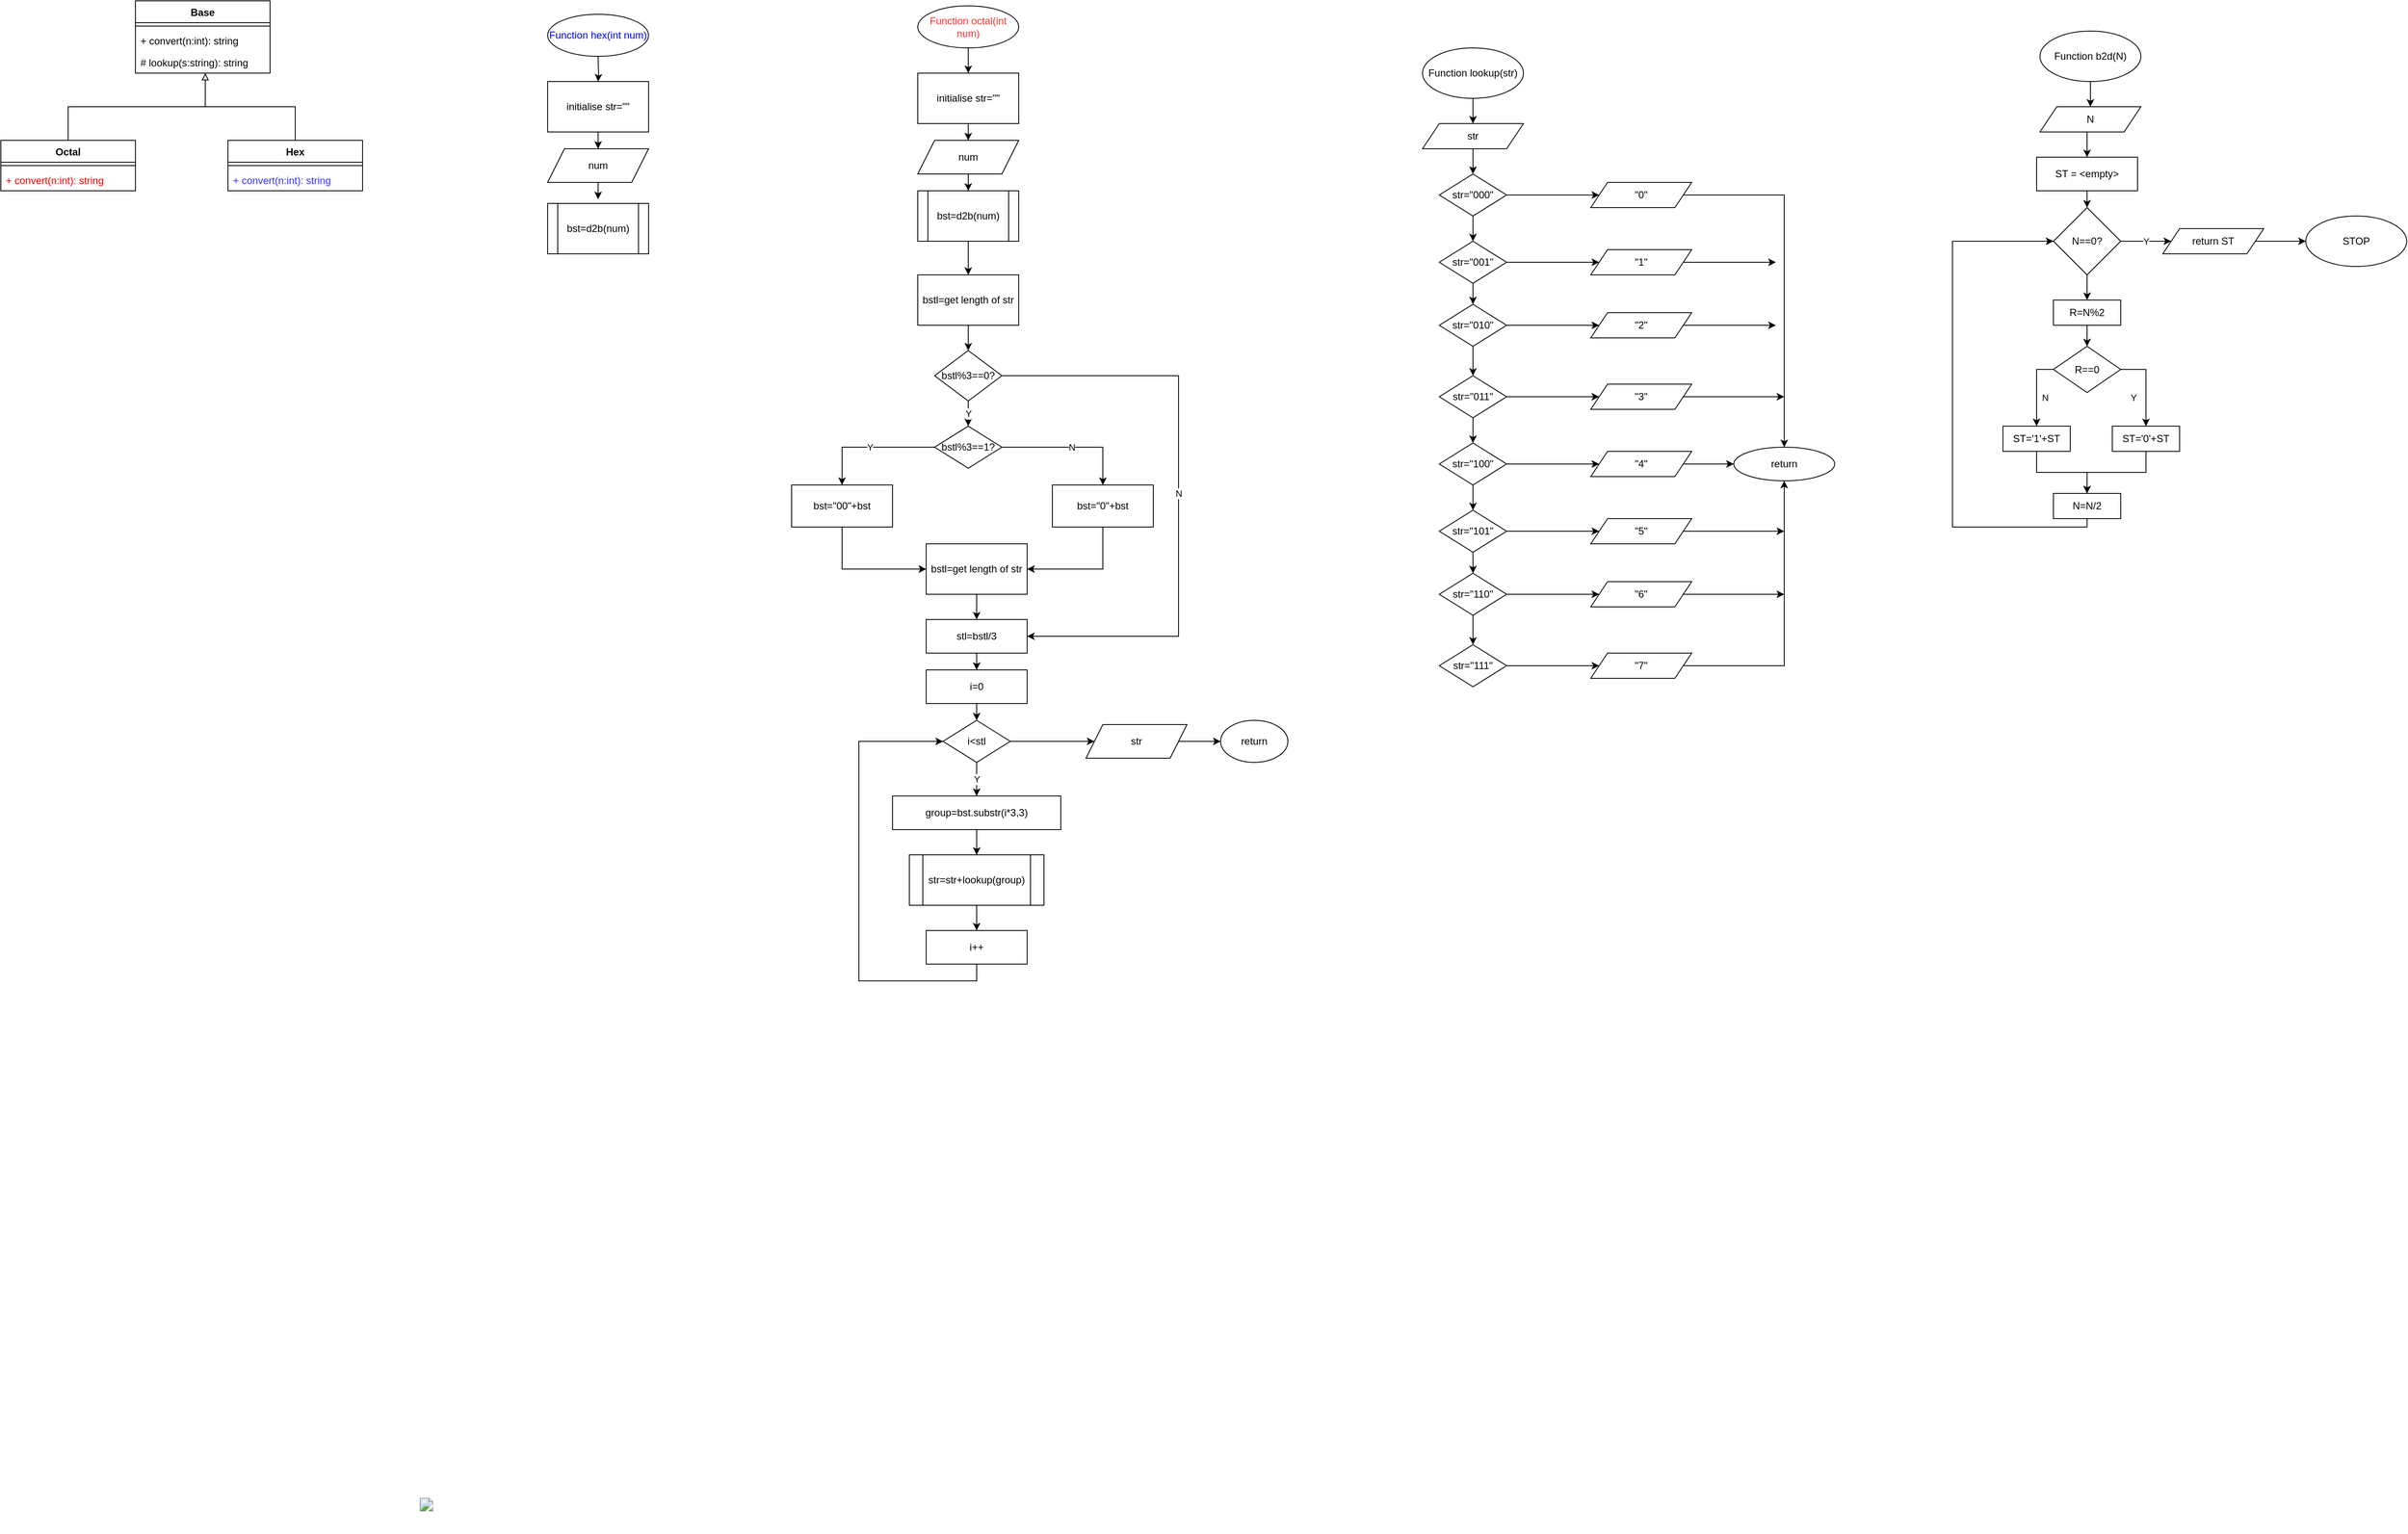 <mxfile version="14.7.3" type="device"><diagram id="WZ2y0kcFD7Qu1_ci7FVv" name="Page-1"><mxGraphModel dx="2012" dy="1757" grid="1" gridSize="10" guides="1" tooltips="1" connect="1" arrows="1" fold="1" page="1" pageScale="1" pageWidth="827" pageHeight="1169" math="0" shadow="0"><root><mxCell id="0"/><mxCell id="1" parent="0"/><mxCell id="95zQDgm52c0PfrYz4R6K-76" value="" style="edgeStyle=orthogonalEdgeStyle;rounded=0;orthogonalLoop=1;jettySize=auto;html=1;" parent="1" source="95zQDgm52c0PfrYz4R6K-40" target="95zQDgm52c0PfrYz4R6K-42" edge="1"><mxGeometry relative="1" as="geometry"/></mxCell><mxCell id="95zQDgm52c0PfrYz4R6K-40" value="Function octal(int num)" style="ellipse;whiteSpace=wrap;html=1;fontColor=#FF3333;" parent="1" vertex="1"><mxGeometry x="310" y="-20" width="120" height="50" as="geometry"/></mxCell><mxCell id="95zQDgm52c0PfrYz4R6K-52" value="" style="edgeStyle=orthogonalEdgeStyle;rounded=0;orthogonalLoop=1;jettySize=auto;html=1;" parent="1" source="95zQDgm52c0PfrYz4R6K-41" target="95zQDgm52c0PfrYz4R6K-43" edge="1"><mxGeometry relative="1" as="geometry"/></mxCell><mxCell id="95zQDgm52c0PfrYz4R6K-41" value="num" style="shape=parallelogram;perimeter=parallelogramPerimeter;whiteSpace=wrap;html=1;fixedSize=1;" parent="1" vertex="1"><mxGeometry x="310" y="140" width="120" height="40" as="geometry"/></mxCell><mxCell id="95zQDgm52c0PfrYz4R6K-51" style="edgeStyle=orthogonalEdgeStyle;rounded=0;orthogonalLoop=1;jettySize=auto;html=1;exitX=0.5;exitY=1;exitDx=0;exitDy=0;entryX=0.5;entryY=0;entryDx=0;entryDy=0;" parent="1" source="95zQDgm52c0PfrYz4R6K-42" target="95zQDgm52c0PfrYz4R6K-41" edge="1"><mxGeometry relative="1" as="geometry"/></mxCell><mxCell id="95zQDgm52c0PfrYz4R6K-42" value="initialise str=&quot;&quot;" style="rounded=0;whiteSpace=wrap;html=1;" parent="1" vertex="1"><mxGeometry x="310" y="60" width="120" height="60" as="geometry"/></mxCell><mxCell id="95zQDgm52c0PfrYz4R6K-53" value="" style="edgeStyle=orthogonalEdgeStyle;rounded=0;orthogonalLoop=1;jettySize=auto;html=1;" parent="1" source="95zQDgm52c0PfrYz4R6K-43" target="95zQDgm52c0PfrYz4R6K-44" edge="1"><mxGeometry relative="1" as="geometry"/></mxCell><mxCell id="95zQDgm52c0PfrYz4R6K-43" value="bst=d2b(num)" style="shape=process;whiteSpace=wrap;html=1;backgroundOutline=1;" parent="1" vertex="1"><mxGeometry x="310" y="200" width="120" height="60" as="geometry"/></mxCell><mxCell id="95zQDgm52c0PfrYz4R6K-54" value="" style="edgeStyle=orthogonalEdgeStyle;rounded=0;orthogonalLoop=1;jettySize=auto;html=1;" parent="1" source="95zQDgm52c0PfrYz4R6K-44" target="95zQDgm52c0PfrYz4R6K-45" edge="1"><mxGeometry relative="1" as="geometry"/></mxCell><mxCell id="95zQDgm52c0PfrYz4R6K-44" value="bstl=get length of str" style="rounded=0;whiteSpace=wrap;html=1;" parent="1" vertex="1"><mxGeometry x="310" y="300" width="120" height="60" as="geometry"/></mxCell><mxCell id="95zQDgm52c0PfrYz4R6K-55" value="Y" style="edgeStyle=orthogonalEdgeStyle;rounded=0;orthogonalLoop=1;jettySize=auto;html=1;exitX=0.5;exitY=1;exitDx=0;exitDy=0;entryX=0.5;entryY=0;entryDx=0;entryDy=0;" parent="1" source="95zQDgm52c0PfrYz4R6K-45" target="95zQDgm52c0PfrYz4R6K-46" edge="1"><mxGeometry relative="1" as="geometry"/></mxCell><mxCell id="95zQDgm52c0PfrYz4R6K-89" value="N" style="edgeStyle=orthogonalEdgeStyle;rounded=0;orthogonalLoop=1;jettySize=auto;html=1;exitX=1;exitY=0.5;exitDx=0;exitDy=0;entryX=1;entryY=0.5;entryDx=0;entryDy=0;" parent="1" source="95zQDgm52c0PfrYz4R6K-45" target="95zQDgm52c0PfrYz4R6K-56" edge="1"><mxGeometry relative="1" as="geometry"><Array as="points"><mxPoint x="620" y="420"/><mxPoint x="620" y="730"/></Array></mxGeometry></mxCell><mxCell id="95zQDgm52c0PfrYz4R6K-45" value="bstl%3==0?" style="rhombus;whiteSpace=wrap;html=1;" parent="1" vertex="1"><mxGeometry x="330" y="390" width="80" height="60" as="geometry"/></mxCell><mxCell id="95zQDgm52c0PfrYz4R6K-48" value="Y" style="edgeStyle=orthogonalEdgeStyle;rounded=0;orthogonalLoop=1;jettySize=auto;html=1;exitX=0;exitY=0.5;exitDx=0;exitDy=0;entryX=0.5;entryY=0;entryDx=0;entryDy=0;" parent="1" source="95zQDgm52c0PfrYz4R6K-46" target="95zQDgm52c0PfrYz4R6K-47" edge="1"><mxGeometry relative="1" as="geometry"/></mxCell><mxCell id="95zQDgm52c0PfrYz4R6K-50" value="N" style="edgeStyle=orthogonalEdgeStyle;rounded=0;orthogonalLoop=1;jettySize=auto;html=1;exitX=1;exitY=0.5;exitDx=0;exitDy=0;entryX=0.5;entryY=0;entryDx=0;entryDy=0;" parent="1" source="95zQDgm52c0PfrYz4R6K-46" target="95zQDgm52c0PfrYz4R6K-49" edge="1"><mxGeometry relative="1" as="geometry"/></mxCell><mxCell id="95zQDgm52c0PfrYz4R6K-46" value="bstl%3==1?" style="rhombus;whiteSpace=wrap;html=1;" parent="1" vertex="1"><mxGeometry x="330" y="480" width="80" height="50" as="geometry"/></mxCell><mxCell id="95zQDgm52c0PfrYz4R6K-58" style="edgeStyle=orthogonalEdgeStyle;rounded=0;orthogonalLoop=1;jettySize=auto;html=1;exitX=0.5;exitY=1;exitDx=0;exitDy=0;entryX=0;entryY=0.5;entryDx=0;entryDy=0;" parent="1" source="95zQDgm52c0PfrYz4R6K-47" target="95zQDgm52c0PfrYz4R6K-57" edge="1"><mxGeometry relative="1" as="geometry"/></mxCell><mxCell id="95zQDgm52c0PfrYz4R6K-47" value="bst=&quot;00&quot;+bst" style="rounded=0;whiteSpace=wrap;html=1;" parent="1" vertex="1"><mxGeometry x="160" y="550" width="120" height="50" as="geometry"/></mxCell><mxCell id="95zQDgm52c0PfrYz4R6K-59" style="edgeStyle=orthogonalEdgeStyle;rounded=0;orthogonalLoop=1;jettySize=auto;html=1;exitX=0.5;exitY=1;exitDx=0;exitDy=0;entryX=1;entryY=0.5;entryDx=0;entryDy=0;" parent="1" source="95zQDgm52c0PfrYz4R6K-49" target="95zQDgm52c0PfrYz4R6K-57" edge="1"><mxGeometry relative="1" as="geometry"/></mxCell><mxCell id="95zQDgm52c0PfrYz4R6K-49" value="bst=&quot;0&quot;+bst" style="rounded=0;whiteSpace=wrap;html=1;" parent="1" vertex="1"><mxGeometry x="470" y="550" width="120" height="50" as="geometry"/></mxCell><mxCell id="95zQDgm52c0PfrYz4R6K-72" style="edgeStyle=orthogonalEdgeStyle;rounded=0;orthogonalLoop=1;jettySize=auto;html=1;exitX=0.5;exitY=1;exitDx=0;exitDy=0;entryX=0.5;entryY=0;entryDx=0;entryDy=0;" parent="1" source="95zQDgm52c0PfrYz4R6K-56" target="95zQDgm52c0PfrYz4R6K-61" edge="1"><mxGeometry relative="1" as="geometry"/></mxCell><mxCell id="95zQDgm52c0PfrYz4R6K-56" value="stl=bstl/3" style="rounded=0;whiteSpace=wrap;html=1;" parent="1" vertex="1"><mxGeometry x="320" y="710" width="120" height="40" as="geometry"/></mxCell><mxCell id="95zQDgm52c0PfrYz4R6K-60" style="edgeStyle=orthogonalEdgeStyle;rounded=0;orthogonalLoop=1;jettySize=auto;html=1;exitX=0.5;exitY=1;exitDx=0;exitDy=0;entryX=0.5;entryY=0;entryDx=0;entryDy=0;" parent="1" source="95zQDgm52c0PfrYz4R6K-57" target="95zQDgm52c0PfrYz4R6K-56" edge="1"><mxGeometry relative="1" as="geometry"/></mxCell><mxCell id="95zQDgm52c0PfrYz4R6K-57" value="bstl=get length of str" style="rounded=0;whiteSpace=wrap;html=1;" parent="1" vertex="1"><mxGeometry x="320" y="620" width="120" height="60" as="geometry"/></mxCell><mxCell id="95zQDgm52c0PfrYz4R6K-73" style="edgeStyle=orthogonalEdgeStyle;rounded=0;orthogonalLoop=1;jettySize=auto;html=1;exitX=0.5;exitY=1;exitDx=0;exitDy=0;entryX=0.5;entryY=0;entryDx=0;entryDy=0;" parent="1" source="95zQDgm52c0PfrYz4R6K-61" target="95zQDgm52c0PfrYz4R6K-62" edge="1"><mxGeometry relative="1" as="geometry"/></mxCell><mxCell id="95zQDgm52c0PfrYz4R6K-61" value="i=0" style="rounded=0;whiteSpace=wrap;html=1;" parent="1" vertex="1"><mxGeometry x="320" y="770" width="120" height="40" as="geometry"/></mxCell><mxCell id="95zQDgm52c0PfrYz4R6K-68" value="Y" style="edgeStyle=orthogonalEdgeStyle;rounded=0;orthogonalLoop=1;jettySize=auto;html=1;exitX=0.5;exitY=1;exitDx=0;exitDy=0;" parent="1" source="95zQDgm52c0PfrYz4R6K-62" target="95zQDgm52c0PfrYz4R6K-65" edge="1"><mxGeometry relative="1" as="geometry"/></mxCell><mxCell id="95zQDgm52c0PfrYz4R6K-69" style="edgeStyle=orthogonalEdgeStyle;rounded=0;orthogonalLoop=1;jettySize=auto;html=1;exitX=1;exitY=0.5;exitDx=0;exitDy=0;" parent="1" source="95zQDgm52c0PfrYz4R6K-62" edge="1"><mxGeometry relative="1" as="geometry"><mxPoint x="520" y="855" as="targetPoint"/></mxGeometry></mxCell><mxCell id="95zQDgm52c0PfrYz4R6K-62" value="i&amp;lt;stl" style="rhombus;whiteSpace=wrap;html=1;" parent="1" vertex="1"><mxGeometry x="340" y="830" width="80" height="50" as="geometry"/></mxCell><mxCell id="95zQDgm52c0PfrYz4R6K-75" value="" style="edgeStyle=orthogonalEdgeStyle;rounded=0;orthogonalLoop=1;jettySize=auto;html=1;" parent="1" source="95zQDgm52c0PfrYz4R6K-64" target="95zQDgm52c0PfrYz4R6K-66" edge="1"><mxGeometry relative="1" as="geometry"/></mxCell><mxCell id="95zQDgm52c0PfrYz4R6K-64" value="str=str+lookup(group)" style="shape=process;whiteSpace=wrap;html=1;backgroundOutline=1;" parent="1" vertex="1"><mxGeometry x="300" y="990" width="160" height="60" as="geometry"/></mxCell><mxCell id="95zQDgm52c0PfrYz4R6K-74" style="edgeStyle=orthogonalEdgeStyle;rounded=0;orthogonalLoop=1;jettySize=auto;html=1;exitX=0.5;exitY=1;exitDx=0;exitDy=0;entryX=0.5;entryY=0;entryDx=0;entryDy=0;" parent="1" source="95zQDgm52c0PfrYz4R6K-65" target="95zQDgm52c0PfrYz4R6K-64" edge="1"><mxGeometry relative="1" as="geometry"/></mxCell><mxCell id="95zQDgm52c0PfrYz4R6K-65" value="group=bst.substr(i*3,3)" style="rounded=0;whiteSpace=wrap;html=1;" parent="1" vertex="1"><mxGeometry x="280" y="920" width="200" height="40" as="geometry"/></mxCell><mxCell id="95zQDgm52c0PfrYz4R6K-67" style="edgeStyle=orthogonalEdgeStyle;rounded=0;orthogonalLoop=1;jettySize=auto;html=1;exitX=0.5;exitY=1;exitDx=0;exitDy=0;entryX=0;entryY=0.5;entryDx=0;entryDy=0;" parent="1" source="95zQDgm52c0PfrYz4R6K-66" target="95zQDgm52c0PfrYz4R6K-62" edge="1"><mxGeometry relative="1" as="geometry"><Array as="points"><mxPoint x="380" y="1140"/><mxPoint x="240" y="1140"/><mxPoint x="240" y="855"/></Array></mxGeometry></mxCell><mxCell id="95zQDgm52c0PfrYz4R6K-66" value="i++" style="rounded=0;whiteSpace=wrap;html=1;" parent="1" vertex="1"><mxGeometry x="320" y="1080" width="120" height="40" as="geometry"/></mxCell><mxCell id="95zQDgm52c0PfrYz4R6K-91" value="" style="edgeStyle=orthogonalEdgeStyle;rounded=0;orthogonalLoop=1;jettySize=auto;html=1;" parent="1" source="95zQDgm52c0PfrYz4R6K-71" target="95zQDgm52c0PfrYz4R6K-90" edge="1"><mxGeometry relative="1" as="geometry"/></mxCell><mxCell id="95zQDgm52c0PfrYz4R6K-71" value="str" style="shape=parallelogram;perimeter=parallelogramPerimeter;whiteSpace=wrap;html=1;fixedSize=1;" parent="1" vertex="1"><mxGeometry x="510" y="835" width="120" height="40" as="geometry"/></mxCell><mxCell id="95zQDgm52c0PfrYz4R6K-77" style="edgeStyle=orthogonalEdgeStyle;rounded=0;orthogonalLoop=1;jettySize=auto;html=1;exitX=1;exitY=0.5;exitDx=0;exitDy=0;entryX=0.5;entryY=0;entryDx=0;entryDy=0;" parent="1" source="95zQDgm52c0PfrYz4R6K-4" target="95zQDgm52c0PfrYz4R6K-81" edge="1"><mxGeometry relative="1" as="geometry"><mxPoint x="1320" y="340" as="targetPoint"/></mxGeometry></mxCell><mxCell id="YGSqyDXbmqPJNCdZ4Rmx-1" value="Function b2d(N)" style="ellipse;whiteSpace=wrap;html=1;" parent="1" vertex="1"><mxGeometry x="1644" y="10" width="120" height="60" as="geometry"/></mxCell><mxCell id="YGSqyDXbmqPJNCdZ4Rmx-2" value="STOP" style="ellipse;whiteSpace=wrap;html=1;" parent="1" vertex="1"><mxGeometry x="1960" y="230" width="120" height="60" as="geometry"/></mxCell><mxCell id="YGSqyDXbmqPJNCdZ4Rmx-3" value="N" style="shape=parallelogram;perimeter=parallelogramPerimeter;whiteSpace=wrap;html=1;fixedSize=1;" parent="1" vertex="1"><mxGeometry x="1644" y="100" width="120" height="30" as="geometry"/></mxCell><mxCell id="YGSqyDXbmqPJNCdZ4Rmx-9" style="edgeStyle=orthogonalEdgeStyle;rounded=0;orthogonalLoop=1;jettySize=auto;html=1;exitX=0.5;exitY=1;exitDx=0;exitDy=0;entryX=0.5;entryY=0;entryDx=0;entryDy=0;" parent="1" source="YGSqyDXbmqPJNCdZ4Rmx-1" target="YGSqyDXbmqPJNCdZ4Rmx-3" edge="1"><mxGeometry x="910" y="10" as="geometry"><mxPoint x="1704" y="80" as="sourcePoint"/></mxGeometry></mxCell><mxCell id="YGSqyDXbmqPJNCdZ4Rmx-4" value="ST = &amp;lt;empty&amp;gt;" style="rounded=0;whiteSpace=wrap;html=1;" parent="1" vertex="1"><mxGeometry x="1640" y="160" width="120" height="40" as="geometry"/></mxCell><mxCell id="YGSqyDXbmqPJNCdZ4Rmx-10" style="edgeStyle=orthogonalEdgeStyle;rounded=0;orthogonalLoop=1;jettySize=auto;html=1;exitX=0.5;exitY=1;exitDx=0;exitDy=0;entryX=0.5;entryY=0;entryDx=0;entryDy=0;" parent="1" source="YGSqyDXbmqPJNCdZ4Rmx-3" target="YGSqyDXbmqPJNCdZ4Rmx-4" edge="1"><mxGeometry x="910" y="10" as="geometry"/></mxCell><mxCell id="YGSqyDXbmqPJNCdZ4Rmx-6" value="Y" style="edgeStyle=orthogonalEdgeStyle;rounded=0;orthogonalLoop=1;jettySize=auto;html=1;exitX=1;exitY=0.5;exitDx=0;exitDy=0;" parent="1" source="YGSqyDXbmqPJNCdZ4Rmx-5" edge="1"><mxGeometry x="910" y="10" as="geometry"><mxPoint x="1800" y="260" as="targetPoint"/></mxGeometry></mxCell><mxCell id="YGSqyDXbmqPJNCdZ4Rmx-5" value="N==0?" style="rhombus;whiteSpace=wrap;html=1;" parent="1" vertex="1"><mxGeometry x="1660" y="220" width="80" height="80" as="geometry"/></mxCell><mxCell id="YGSqyDXbmqPJNCdZ4Rmx-11" style="edgeStyle=orthogonalEdgeStyle;rounded=0;orthogonalLoop=1;jettySize=auto;html=1;exitX=0.5;exitY=1;exitDx=0;exitDy=0;entryX=0.5;entryY=0;entryDx=0;entryDy=0;" parent="1" source="YGSqyDXbmqPJNCdZ4Rmx-4" target="YGSqyDXbmqPJNCdZ4Rmx-5" edge="1"><mxGeometry x="910" y="10" as="geometry"/></mxCell><mxCell id="YGSqyDXbmqPJNCdZ4Rmx-8" style="edgeStyle=orthogonalEdgeStyle;rounded=0;orthogonalLoop=1;jettySize=auto;html=1;exitX=1;exitY=0.5;exitDx=0;exitDy=0;entryX=0;entryY=0.5;entryDx=0;entryDy=0;" parent="1" source="YGSqyDXbmqPJNCdZ4Rmx-7" target="YGSqyDXbmqPJNCdZ4Rmx-2" edge="1"><mxGeometry x="910" y="10" as="geometry"/></mxCell><mxCell id="YGSqyDXbmqPJNCdZ4Rmx-7" value="return ST" style="shape=parallelogram;perimeter=parallelogramPerimeter;whiteSpace=wrap;html=1;fixedSize=1;" parent="1" vertex="1"><mxGeometry x="1790" y="245" width="120" height="30" as="geometry"/></mxCell><mxCell id="YGSqyDXbmqPJNCdZ4Rmx-12" value="R=N%2" style="rounded=0;whiteSpace=wrap;html=1;" parent="1" vertex="1"><mxGeometry x="1660" y="330" width="80" height="30" as="geometry"/></mxCell><mxCell id="YGSqyDXbmqPJNCdZ4Rmx-15" style="edgeStyle=orthogonalEdgeStyle;rounded=0;orthogonalLoop=1;jettySize=auto;html=1;exitX=0.5;exitY=1;exitDx=0;exitDy=0;entryX=0.5;entryY=0;entryDx=0;entryDy=0;" parent="1" source="YGSqyDXbmqPJNCdZ4Rmx-5" target="YGSqyDXbmqPJNCdZ4Rmx-12" edge="1"><mxGeometry x="910" y="10" as="geometry"/></mxCell><mxCell id="YGSqyDXbmqPJNCdZ4Rmx-14" style="edgeStyle=orthogonalEdgeStyle;rounded=0;orthogonalLoop=1;jettySize=auto;html=1;exitX=0.5;exitY=1;exitDx=0;exitDy=0;entryX=0;entryY=0.5;entryDx=0;entryDy=0;" parent="1" source="YGSqyDXbmqPJNCdZ4Rmx-13" target="YGSqyDXbmqPJNCdZ4Rmx-5" edge="1"><mxGeometry x="910" y="10" as="geometry"><Array as="points"><mxPoint x="1700" y="600"/><mxPoint x="1540" y="600"/><mxPoint x="1540" y="260"/></Array></mxGeometry></mxCell><mxCell id="YGSqyDXbmqPJNCdZ4Rmx-13" value="N=N/2" style="rounded=0;whiteSpace=wrap;html=1;" parent="1" vertex="1"><mxGeometry x="1660" y="560" width="80" height="30" as="geometry"/></mxCell><mxCell id="YGSqyDXbmqPJNCdZ4Rmx-18" style="edgeStyle=orthogonalEdgeStyle;rounded=0;orthogonalLoop=1;jettySize=auto;html=1;exitX=0.5;exitY=1;exitDx=0;exitDy=0;entryX=0.5;entryY=0;entryDx=0;entryDy=0;" parent="1" source="YGSqyDXbmqPJNCdZ4Rmx-16" target="YGSqyDXbmqPJNCdZ4Rmx-13" edge="1"><mxGeometry x="910" y="10" as="geometry"/></mxCell><mxCell id="YGSqyDXbmqPJNCdZ4Rmx-16" value="ST='0'+ST" style="rounded=0;whiteSpace=wrap;html=1;" parent="1" vertex="1"><mxGeometry x="1730" y="480" width="80" height="30" as="geometry"/></mxCell><mxCell id="kMnoJ-CRtBNepkBnAxMt-1" value="R==0" style="rhombus;whiteSpace=wrap;html=1;" parent="1" vertex="1"><mxGeometry x="1660" y="385" width="80" height="55" as="geometry"/></mxCell><mxCell id="YGSqyDXbmqPJNCdZ4Rmx-17" value="Y" style="edgeStyle=orthogonalEdgeStyle;rounded=0;orthogonalLoop=1;jettySize=auto;html=1;exitX=1;exitY=0.5;exitDx=0;exitDy=0;entryX=0.5;entryY=0;entryDx=0;entryDy=0;" parent="1" source="kMnoJ-CRtBNepkBnAxMt-1" target="YGSqyDXbmqPJNCdZ4Rmx-16" edge="1"><mxGeometry x="910" y="10" as="geometry"><Array as="points"><mxPoint x="1770" y="413"/></Array></mxGeometry></mxCell><mxCell id="kMnoJ-CRtBNepkBnAxMt-2" style="edgeStyle=orthogonalEdgeStyle;rounded=0;orthogonalLoop=1;jettySize=auto;html=1;exitX=0.5;exitY=1;exitDx=0;exitDy=0;entryX=0.5;entryY=0;entryDx=0;entryDy=0;" parent="1" source="YGSqyDXbmqPJNCdZ4Rmx-12" target="kMnoJ-CRtBNepkBnAxMt-1" edge="1"><mxGeometry x="910" y="10" as="geometry"><mxPoint x="1700" y="360" as="sourcePoint"/><mxPoint x="1700" y="450" as="targetPoint"/></mxGeometry></mxCell><mxCell id="kMnoJ-CRtBNepkBnAxMt-5" style="edgeStyle=orthogonalEdgeStyle;rounded=0;orthogonalLoop=1;jettySize=auto;html=1;exitX=0.5;exitY=1;exitDx=0;exitDy=0;entryX=0.5;entryY=0;entryDx=0;entryDy=0;" parent="1" source="kMnoJ-CRtBNepkBnAxMt-3" target="YGSqyDXbmqPJNCdZ4Rmx-13" edge="1"><mxGeometry x="910" y="10" as="geometry"/></mxCell><mxCell id="kMnoJ-CRtBNepkBnAxMt-3" value="ST='1'+ST" style="rounded=0;whiteSpace=wrap;html=1;" parent="1" vertex="1"><mxGeometry x="1600" y="480" width="80" height="30" as="geometry"/></mxCell><mxCell id="kMnoJ-CRtBNepkBnAxMt-4" value="N" style="edgeStyle=orthogonalEdgeStyle;rounded=0;orthogonalLoop=1;jettySize=auto;html=1;exitX=0;exitY=0.5;exitDx=0;exitDy=0;entryX=0.5;entryY=0;entryDx=0;entryDy=0;" parent="1" source="kMnoJ-CRtBNepkBnAxMt-1" target="kMnoJ-CRtBNepkBnAxMt-3" edge="1"><mxGeometry x="910" y="10" as="geometry"/></mxCell><mxCell id="95zQDgm52c0PfrYz4R6K-1" value="Function lookup(str)" style="ellipse;whiteSpace=wrap;html=1;" parent="1" vertex="1"><mxGeometry x="910" y="30" width="120" height="60" as="geometry"/></mxCell><mxCell id="95zQDgm52c0PfrYz4R6K-2" value="str=&quot;000&quot;" style="rhombus;whiteSpace=wrap;html=1;" parent="1" vertex="1"><mxGeometry x="930" y="180" width="80" height="50" as="geometry"/></mxCell><mxCell id="95zQDgm52c0PfrYz4R6K-22" style="edgeStyle=orthogonalEdgeStyle;rounded=0;orthogonalLoop=1;jettySize=auto;html=1;exitX=0.5;exitY=1;exitDx=0;exitDy=0;entryX=0.5;entryY=0;entryDx=0;entryDy=0;" parent="1" source="95zQDgm52c0PfrYz4R6K-3" target="95zQDgm52c0PfrYz4R6K-2" edge="1"><mxGeometry x="910" y="10" as="geometry"/></mxCell><mxCell id="95zQDgm52c0PfrYz4R6K-3" value="str" style="shape=parallelogram;perimeter=parallelogramPerimeter;whiteSpace=wrap;html=1;fixedSize=1;" parent="1" vertex="1"><mxGeometry x="910" y="120" width="120" height="30" as="geometry"/></mxCell><mxCell id="95zQDgm52c0PfrYz4R6K-21" style="edgeStyle=orthogonalEdgeStyle;rounded=0;orthogonalLoop=1;jettySize=auto;html=1;exitX=0.5;exitY=1;exitDx=0;exitDy=0;entryX=0.5;entryY=0;entryDx=0;entryDy=0;" parent="1" source="95zQDgm52c0PfrYz4R6K-1" target="95zQDgm52c0PfrYz4R6K-3" edge="1"><mxGeometry x="910" y="10" as="geometry"/></mxCell><mxCell id="95zQDgm52c0PfrYz4R6K-4" value="&quot;0&quot;" style="shape=parallelogram;perimeter=parallelogramPerimeter;whiteSpace=wrap;html=1;fixedSize=1;" parent="1" vertex="1"><mxGeometry x="1110" y="190" width="120" height="30" as="geometry"/></mxCell><mxCell id="95zQDgm52c0PfrYz4R6K-26" style="edgeStyle=orthogonalEdgeStyle;rounded=0;orthogonalLoop=1;jettySize=auto;html=1;exitX=1;exitY=0.5;exitDx=0;exitDy=0;entryX=0;entryY=0.5;entryDx=0;entryDy=0;" parent="1" source="95zQDgm52c0PfrYz4R6K-2" target="95zQDgm52c0PfrYz4R6K-4" edge="1"><mxGeometry x="910" y="10" as="geometry"/></mxCell><mxCell id="95zQDgm52c0PfrYz4R6K-7" value="str=&quot;001&quot;" style="rhombus;whiteSpace=wrap;html=1;" parent="1" vertex="1"><mxGeometry x="930" y="260" width="80" height="50" as="geometry"/></mxCell><mxCell id="95zQDgm52c0PfrYz4R6K-23" style="edgeStyle=orthogonalEdgeStyle;rounded=0;orthogonalLoop=1;jettySize=auto;html=1;exitX=0.5;exitY=1;exitDx=0;exitDy=0;" parent="1" source="95zQDgm52c0PfrYz4R6K-2" target="95zQDgm52c0PfrYz4R6K-7" edge="1"><mxGeometry x="910" y="10" as="geometry"/></mxCell><mxCell id="95zQDgm52c0PfrYz4R6K-82" style="edgeStyle=orthogonalEdgeStyle;rounded=0;orthogonalLoop=1;jettySize=auto;html=1;exitX=1;exitY=0.5;exitDx=0;exitDy=0;" parent="1" source="95zQDgm52c0PfrYz4R6K-8" edge="1"><mxGeometry relative="1" as="geometry"><mxPoint x="1330" y="285" as="targetPoint"/></mxGeometry></mxCell><mxCell id="95zQDgm52c0PfrYz4R6K-8" value="&quot;1&quot;" style="shape=parallelogram;perimeter=parallelogramPerimeter;whiteSpace=wrap;html=1;fixedSize=1;" parent="1" vertex="1"><mxGeometry x="1110" y="270" width="120" height="30" as="geometry"/></mxCell><mxCell id="95zQDgm52c0PfrYz4R6K-27" style="edgeStyle=orthogonalEdgeStyle;rounded=0;orthogonalLoop=1;jettySize=auto;html=1;exitX=1;exitY=0.5;exitDx=0;exitDy=0;entryX=0;entryY=0.5;entryDx=0;entryDy=0;" parent="1" source="95zQDgm52c0PfrYz4R6K-7" target="95zQDgm52c0PfrYz4R6K-8" edge="1"><mxGeometry x="910" y="10" as="geometry"/></mxCell><mxCell id="95zQDgm52c0PfrYz4R6K-9" value="str=&quot;010&quot;" style="rhombus;whiteSpace=wrap;html=1;" parent="1" vertex="1"><mxGeometry x="930" y="335" width="80" height="50" as="geometry"/></mxCell><mxCell id="95zQDgm52c0PfrYz4R6K-24" style="edgeStyle=orthogonalEdgeStyle;rounded=0;orthogonalLoop=1;jettySize=auto;html=1;exitX=0.5;exitY=1;exitDx=0;exitDy=0;entryX=0.5;entryY=0;entryDx=0;entryDy=0;" parent="1" source="95zQDgm52c0PfrYz4R6K-7" target="95zQDgm52c0PfrYz4R6K-9" edge="1"><mxGeometry x="910" y="10" as="geometry"/></mxCell><mxCell id="95zQDgm52c0PfrYz4R6K-83" style="edgeStyle=orthogonalEdgeStyle;rounded=0;orthogonalLoop=1;jettySize=auto;html=1;exitX=1;exitY=0.5;exitDx=0;exitDy=0;" parent="1" source="95zQDgm52c0PfrYz4R6K-10" edge="1"><mxGeometry relative="1" as="geometry"><mxPoint x="1330" y="360" as="targetPoint"/></mxGeometry></mxCell><mxCell id="95zQDgm52c0PfrYz4R6K-10" value="&quot;2&quot;" style="shape=parallelogram;perimeter=parallelogramPerimeter;whiteSpace=wrap;html=1;fixedSize=1;" parent="1" vertex="1"><mxGeometry x="1110" y="345" width="120" height="30" as="geometry"/></mxCell><mxCell id="95zQDgm52c0PfrYz4R6K-28" style="edgeStyle=orthogonalEdgeStyle;rounded=0;orthogonalLoop=1;jettySize=auto;html=1;exitX=1;exitY=0.5;exitDx=0;exitDy=0;" parent="1" source="95zQDgm52c0PfrYz4R6K-9" target="95zQDgm52c0PfrYz4R6K-10" edge="1"><mxGeometry x="910" y="10" as="geometry"/></mxCell><mxCell id="95zQDgm52c0PfrYz4R6K-11" value="str=&quot;011&quot;" style="rhombus;whiteSpace=wrap;html=1;" parent="1" vertex="1"><mxGeometry x="930" y="420" width="80" height="50" as="geometry"/></mxCell><mxCell id="95zQDgm52c0PfrYz4R6K-25" style="edgeStyle=orthogonalEdgeStyle;rounded=0;orthogonalLoop=1;jettySize=auto;html=1;exitX=0.5;exitY=1;exitDx=0;exitDy=0;entryX=0.5;entryY=0;entryDx=0;entryDy=0;" parent="1" source="95zQDgm52c0PfrYz4R6K-9" target="95zQDgm52c0PfrYz4R6K-11" edge="1"><mxGeometry x="910" y="10" as="geometry"/></mxCell><mxCell id="95zQDgm52c0PfrYz4R6K-85" style="edgeStyle=orthogonalEdgeStyle;rounded=0;orthogonalLoop=1;jettySize=auto;html=1;exitX=1;exitY=0.5;exitDx=0;exitDy=0;" parent="1" source="95zQDgm52c0PfrYz4R6K-12" edge="1"><mxGeometry relative="1" as="geometry"><mxPoint x="1340" y="445" as="targetPoint"/></mxGeometry></mxCell><mxCell id="95zQDgm52c0PfrYz4R6K-12" value="&quot;3&quot;" style="shape=parallelogram;perimeter=parallelogramPerimeter;whiteSpace=wrap;html=1;fixedSize=1;" parent="1" vertex="1"><mxGeometry x="1110" y="430" width="120" height="30" as="geometry"/></mxCell><mxCell id="95zQDgm52c0PfrYz4R6K-29" style="edgeStyle=orthogonalEdgeStyle;rounded=0;orthogonalLoop=1;jettySize=auto;html=1;exitX=1;exitY=0.5;exitDx=0;exitDy=0;entryX=0;entryY=0.5;entryDx=0;entryDy=0;" parent="1" source="95zQDgm52c0PfrYz4R6K-11" target="95zQDgm52c0PfrYz4R6K-12" edge="1"><mxGeometry x="910" y="10" as="geometry"/></mxCell><mxCell id="95zQDgm52c0PfrYz4R6K-13" value="str=&quot;100&quot;" style="rhombus;whiteSpace=wrap;html=1;" parent="1" vertex="1"><mxGeometry x="930" y="500" width="80" height="50" as="geometry"/></mxCell><mxCell id="95zQDgm52c0PfrYz4R6K-31" style="edgeStyle=orthogonalEdgeStyle;rounded=0;orthogonalLoop=1;jettySize=auto;html=1;exitX=0.5;exitY=1;exitDx=0;exitDy=0;entryX=0.5;entryY=0;entryDx=0;entryDy=0;" parent="1" source="95zQDgm52c0PfrYz4R6K-11" target="95zQDgm52c0PfrYz4R6K-13" edge="1"><mxGeometry x="910" y="10" as="geometry"/></mxCell><mxCell id="95zQDgm52c0PfrYz4R6K-84" style="edgeStyle=orthogonalEdgeStyle;rounded=0;orthogonalLoop=1;jettySize=auto;html=1;exitX=1;exitY=0.5;exitDx=0;exitDy=0;entryX=0;entryY=0.5;entryDx=0;entryDy=0;" parent="1" source="95zQDgm52c0PfrYz4R6K-14" target="95zQDgm52c0PfrYz4R6K-81" edge="1"><mxGeometry relative="1" as="geometry"/></mxCell><mxCell id="95zQDgm52c0PfrYz4R6K-14" value="&quot;4&quot;" style="shape=parallelogram;perimeter=parallelogramPerimeter;whiteSpace=wrap;html=1;fixedSize=1;" parent="1" vertex="1"><mxGeometry x="1110" y="510" width="120" height="30" as="geometry"/></mxCell><mxCell id="95zQDgm52c0PfrYz4R6K-30" value="&#10;&#10;&lt;img src=&quot;https://huddersfield.brightspace.com/d2l/common/viewFile.d2lfile/Content/L2NvbnRlbnQvZW5mb3JjZWQvODMyMzQtWFBYMTA0MS0xOTIwL2ltYWdlL28yZC5wbmc/o2d.png?ou=83234&quot;&gt;&#10;&#10;" style="edgeStyle=orthogonalEdgeStyle;rounded=0;orthogonalLoop=1;jettySize=auto;html=1;exitX=1;exitY=0.5;exitDx=0;exitDy=0;entryX=0;entryY=0.5;entryDx=0;entryDy=0;" parent="1" source="95zQDgm52c0PfrYz4R6K-13" target="95zQDgm52c0PfrYz4R6K-14" edge="1"><mxGeometry x="910" y="10" as="geometry"><mxPoint x="-1340" y="1239" as="offset"/></mxGeometry></mxCell><mxCell id="95zQDgm52c0PfrYz4R6K-15" value="str=&quot;101&quot;" style="rhombus;whiteSpace=wrap;html=1;" parent="1" vertex="1"><mxGeometry x="930" y="580" width="80" height="50" as="geometry"/></mxCell><mxCell id="95zQDgm52c0PfrYz4R6K-32" style="edgeStyle=orthogonalEdgeStyle;rounded=0;orthogonalLoop=1;jettySize=auto;html=1;exitX=0.5;exitY=1;exitDx=0;exitDy=0;entryX=0.5;entryY=0;entryDx=0;entryDy=0;" parent="1" source="95zQDgm52c0PfrYz4R6K-13" target="95zQDgm52c0PfrYz4R6K-15" edge="1"><mxGeometry x="910" y="10" as="geometry"/></mxCell><mxCell id="95zQDgm52c0PfrYz4R6K-87" style="edgeStyle=orthogonalEdgeStyle;rounded=0;orthogonalLoop=1;jettySize=auto;html=1;exitX=1;exitY=0.5;exitDx=0;exitDy=0;" parent="1" source="95zQDgm52c0PfrYz4R6K-16" edge="1"><mxGeometry relative="1" as="geometry"><mxPoint x="1340" y="605" as="targetPoint"/></mxGeometry></mxCell><mxCell id="95zQDgm52c0PfrYz4R6K-16" value="&quot;5&quot;" style="shape=parallelogram;perimeter=parallelogramPerimeter;whiteSpace=wrap;html=1;fixedSize=1;" parent="1" vertex="1"><mxGeometry x="1110" y="590" width="120" height="30" as="geometry"/></mxCell><mxCell id="95zQDgm52c0PfrYz4R6K-34" value="" style="edgeStyle=orthogonalEdgeStyle;rounded=0;orthogonalLoop=1;jettySize=auto;html=1;" parent="1" source="95zQDgm52c0PfrYz4R6K-15" target="95zQDgm52c0PfrYz4R6K-16" edge="1"><mxGeometry x="910" y="10" as="geometry"/></mxCell><mxCell id="95zQDgm52c0PfrYz4R6K-17" value="str=&quot;110&quot;" style="rhombus;whiteSpace=wrap;html=1;" parent="1" vertex="1"><mxGeometry x="930" y="655" width="80" height="50" as="geometry"/></mxCell><mxCell id="95zQDgm52c0PfrYz4R6K-33" style="edgeStyle=orthogonalEdgeStyle;rounded=0;orthogonalLoop=1;jettySize=auto;html=1;exitX=0.5;exitY=1;exitDx=0;exitDy=0;entryX=0.5;entryY=0;entryDx=0;entryDy=0;" parent="1" source="95zQDgm52c0PfrYz4R6K-15" target="95zQDgm52c0PfrYz4R6K-17" edge="1"><mxGeometry x="910" y="10" as="geometry"/></mxCell><mxCell id="95zQDgm52c0PfrYz4R6K-88" style="edgeStyle=orthogonalEdgeStyle;rounded=0;orthogonalLoop=1;jettySize=auto;html=1;exitX=1;exitY=0.5;exitDx=0;exitDy=0;" parent="1" source="95zQDgm52c0PfrYz4R6K-18" edge="1"><mxGeometry relative="1" as="geometry"><mxPoint x="1340" y="680" as="targetPoint"/></mxGeometry></mxCell><mxCell id="95zQDgm52c0PfrYz4R6K-18" value="&quot;6&quot;" style="shape=parallelogram;perimeter=parallelogramPerimeter;whiteSpace=wrap;html=1;fixedSize=1;" parent="1" vertex="1"><mxGeometry x="1110" y="665" width="120" height="30" as="geometry"/></mxCell><mxCell id="95zQDgm52c0PfrYz4R6K-35" value="" style="edgeStyle=orthogonalEdgeStyle;rounded=0;orthogonalLoop=1;jettySize=auto;html=1;" parent="1" source="95zQDgm52c0PfrYz4R6K-17" target="95zQDgm52c0PfrYz4R6K-18" edge="1"><mxGeometry x="910" y="10" as="geometry"/></mxCell><mxCell id="95zQDgm52c0PfrYz4R6K-19" value="str=&quot;111&quot;" style="rhombus;whiteSpace=wrap;html=1;" parent="1" vertex="1"><mxGeometry x="930" y="740" width="80" height="50" as="geometry"/></mxCell><mxCell id="95zQDgm52c0PfrYz4R6K-36" value="" style="edgeStyle=orthogonalEdgeStyle;rounded=0;orthogonalLoop=1;jettySize=auto;html=1;" parent="1" source="95zQDgm52c0PfrYz4R6K-17" target="95zQDgm52c0PfrYz4R6K-19" edge="1"><mxGeometry x="910" y="10" as="geometry"/></mxCell><mxCell id="95zQDgm52c0PfrYz4R6K-86" style="edgeStyle=orthogonalEdgeStyle;rounded=0;orthogonalLoop=1;jettySize=auto;html=1;exitX=1;exitY=0.5;exitDx=0;exitDy=0;entryX=0.5;entryY=1;entryDx=0;entryDy=0;" parent="1" source="95zQDgm52c0PfrYz4R6K-20" target="95zQDgm52c0PfrYz4R6K-81" edge="1"><mxGeometry relative="1" as="geometry"/></mxCell><mxCell id="95zQDgm52c0PfrYz4R6K-20" value="&quot;7&quot;" style="shape=parallelogram;perimeter=parallelogramPerimeter;whiteSpace=wrap;html=1;fixedSize=1;" parent="1" vertex="1"><mxGeometry x="1110" y="750" width="120" height="30" as="geometry"/></mxCell><mxCell id="95zQDgm52c0PfrYz4R6K-37" value="" style="edgeStyle=orthogonalEdgeStyle;rounded=0;orthogonalLoop=1;jettySize=auto;html=1;" parent="1" source="95zQDgm52c0PfrYz4R6K-19" target="95zQDgm52c0PfrYz4R6K-20" edge="1"><mxGeometry x="910" y="10" as="geometry"/></mxCell><mxCell id="95zQDgm52c0PfrYz4R6K-81" value="return" style="ellipse;whiteSpace=wrap;html=1;" parent="1" vertex="1"><mxGeometry x="1280" y="505" width="120" height="40" as="geometry"/></mxCell><mxCell id="95zQDgm52c0PfrYz4R6K-90" value="return" style="ellipse;whiteSpace=wrap;html=1;" parent="1" vertex="1"><mxGeometry x="670" y="830" width="80" height="50" as="geometry"/></mxCell><mxCell id="AxTQFYPILGZ_iv4yOCJ5-1" value="Function hex(int num)" style="ellipse;whiteSpace=wrap;html=1;fontColor=#0000FF;" vertex="1" parent="1"><mxGeometry x="-130" y="-10" width="120" height="50" as="geometry"/></mxCell><mxCell id="AxTQFYPILGZ_iv4yOCJ5-2" value="initialise str=&quot;&quot;" style="rounded=0;whiteSpace=wrap;html=1;" vertex="1" parent="1"><mxGeometry x="-130" y="70" width="120" height="60" as="geometry"/></mxCell><mxCell id="AxTQFYPILGZ_iv4yOCJ5-3" value="" style="edgeStyle=orthogonalEdgeStyle;rounded=0;orthogonalLoop=1;jettySize=auto;html=1;" edge="1" target="AxTQFYPILGZ_iv4yOCJ5-2" parent="1"><mxGeometry relative="1" as="geometry"><mxPoint x="-70" y="40" as="sourcePoint"/></mxGeometry></mxCell><mxCell id="AxTQFYPILGZ_iv4yOCJ5-4" value="Base" style="swimlane;fontStyle=1;align=center;verticalAlign=top;childLayout=stackLayout;horizontal=1;startSize=26;horizontalStack=0;resizeParent=1;resizeParentMax=0;resizeLast=0;collapsible=1;marginBottom=0;" vertex="1" parent="1"><mxGeometry x="-620" y="-26" width="160" height="86" as="geometry"/></mxCell><mxCell id="AxTQFYPILGZ_iv4yOCJ5-6" value="" style="line;strokeWidth=1;fillColor=none;align=left;verticalAlign=middle;spacingTop=-1;spacingLeft=3;spacingRight=3;rotatable=0;labelPosition=right;points=[];portConstraint=eastwest;" vertex="1" parent="AxTQFYPILGZ_iv4yOCJ5-4"><mxGeometry y="26" width="160" height="8" as="geometry"/></mxCell><mxCell id="AxTQFYPILGZ_iv4yOCJ5-7" value="+ convert(n:int): string" style="text;strokeColor=none;fillColor=none;align=left;verticalAlign=top;spacingLeft=4;spacingRight=4;overflow=hidden;rotatable=0;points=[[0,0.5],[1,0.5]];portConstraint=eastwest;" vertex="1" parent="AxTQFYPILGZ_iv4yOCJ5-4"><mxGeometry y="34" width="160" height="26" as="geometry"/></mxCell><mxCell id="AxTQFYPILGZ_iv4yOCJ5-8" value="# lookup(s:string): string" style="text;strokeColor=none;fillColor=none;align=left;verticalAlign=top;spacingLeft=4;spacingRight=4;overflow=hidden;rotatable=0;points=[[0,0.5],[1,0.5]];portConstraint=eastwest;" vertex="1" parent="AxTQFYPILGZ_iv4yOCJ5-4"><mxGeometry y="60" width="160" height="26" as="geometry"/></mxCell><mxCell id="AxTQFYPILGZ_iv4yOCJ5-17" style="edgeStyle=orthogonalEdgeStyle;rounded=0;orthogonalLoop=1;jettySize=auto;html=1;exitX=0.5;exitY=0;exitDx=0;exitDy=0;entryX=0.519;entryY=1;entryDx=0;entryDy=0;entryPerimeter=0;endArrow=block;endFill=0;" edge="1" parent="1" source="AxTQFYPILGZ_iv4yOCJ5-9" target="AxTQFYPILGZ_iv4yOCJ5-8"><mxGeometry relative="1" as="geometry"/></mxCell><mxCell id="AxTQFYPILGZ_iv4yOCJ5-9" value="Octal" style="swimlane;fontStyle=1;align=center;verticalAlign=top;childLayout=stackLayout;horizontal=1;startSize=26;horizontalStack=0;resizeParent=1;resizeParentMax=0;resizeLast=0;collapsible=1;marginBottom=0;" vertex="1" parent="1"><mxGeometry x="-780" y="140" width="160" height="60" as="geometry"/></mxCell><mxCell id="AxTQFYPILGZ_iv4yOCJ5-10" value="" style="line;strokeWidth=1;fillColor=none;align=left;verticalAlign=middle;spacingTop=-1;spacingLeft=3;spacingRight=3;rotatable=0;labelPosition=right;points=[];portConstraint=eastwest;" vertex="1" parent="AxTQFYPILGZ_iv4yOCJ5-9"><mxGeometry y="26" width="160" height="8" as="geometry"/></mxCell><mxCell id="AxTQFYPILGZ_iv4yOCJ5-11" value="+ convert(n:int): string" style="text;strokeColor=none;fillColor=none;align=left;verticalAlign=top;spacingLeft=4;spacingRight=4;overflow=hidden;rotatable=0;points=[[0,0.5],[1,0.5]];portConstraint=eastwest;fontColor=#FF0000;" vertex="1" parent="AxTQFYPILGZ_iv4yOCJ5-9"><mxGeometry y="34" width="160" height="26" as="geometry"/></mxCell><mxCell id="AxTQFYPILGZ_iv4yOCJ5-18" style="edgeStyle=orthogonalEdgeStyle;rounded=0;orthogonalLoop=1;jettySize=auto;html=1;exitX=0.5;exitY=0;exitDx=0;exitDy=0;endArrow=none;endFill=0;" edge="1" parent="1" source="AxTQFYPILGZ_iv4yOCJ5-13"><mxGeometry relative="1" as="geometry"><mxPoint x="-540" y="100" as="targetPoint"/><Array as="points"><mxPoint x="-430" y="100"/></Array></mxGeometry></mxCell><mxCell id="AxTQFYPILGZ_iv4yOCJ5-13" value="Hex" style="swimlane;fontStyle=1;align=center;verticalAlign=top;childLayout=stackLayout;horizontal=1;startSize=26;horizontalStack=0;resizeParent=1;resizeParentMax=0;resizeLast=0;collapsible=1;marginBottom=0;" vertex="1" parent="1"><mxGeometry x="-510" y="140" width="160" height="60" as="geometry"/></mxCell><mxCell id="AxTQFYPILGZ_iv4yOCJ5-14" value="" style="line;strokeWidth=1;fillColor=none;align=left;verticalAlign=middle;spacingTop=-1;spacingLeft=3;spacingRight=3;rotatable=0;labelPosition=right;points=[];portConstraint=eastwest;" vertex="1" parent="AxTQFYPILGZ_iv4yOCJ5-13"><mxGeometry y="26" width="160" height="8" as="geometry"/></mxCell><mxCell id="AxTQFYPILGZ_iv4yOCJ5-15" value="+ convert(n:int): string" style="text;strokeColor=none;fillColor=none;align=left;verticalAlign=top;spacingLeft=4;spacingRight=4;overflow=hidden;rotatable=0;points=[[0,0.5],[1,0.5]];portConstraint=eastwest;fontColor=#3333FF;" vertex="1" parent="AxTQFYPILGZ_iv4yOCJ5-13"><mxGeometry y="34" width="160" height="26" as="geometry"/></mxCell><mxCell id="AxTQFYPILGZ_iv4yOCJ5-19" value="" style="edgeStyle=orthogonalEdgeStyle;rounded=0;orthogonalLoop=1;jettySize=auto;html=1;" edge="1" source="AxTQFYPILGZ_iv4yOCJ5-20" parent="1"><mxGeometry relative="1" as="geometry"><mxPoint x="-70" y="210" as="targetPoint"/></mxGeometry></mxCell><mxCell id="AxTQFYPILGZ_iv4yOCJ5-20" value="num" style="shape=parallelogram;perimeter=parallelogramPerimeter;whiteSpace=wrap;html=1;fixedSize=1;" vertex="1" parent="1"><mxGeometry x="-130" y="150" width="120" height="40" as="geometry"/></mxCell><mxCell id="AxTQFYPILGZ_iv4yOCJ5-21" style="edgeStyle=orthogonalEdgeStyle;rounded=0;orthogonalLoop=1;jettySize=auto;html=1;exitX=0.5;exitY=1;exitDx=0;exitDy=0;entryX=0.5;entryY=0;entryDx=0;entryDy=0;" edge="1" target="AxTQFYPILGZ_iv4yOCJ5-20" parent="1"><mxGeometry relative="1" as="geometry"><mxPoint x="-70" y="130" as="sourcePoint"/></mxGeometry></mxCell><mxCell id="AxTQFYPILGZ_iv4yOCJ5-22" value="bst=d2b(num)" style="shape=process;whiteSpace=wrap;html=1;backgroundOutline=1;" vertex="1" parent="1"><mxGeometry x="-130" y="215" width="120" height="60" as="geometry"/></mxCell></root></mxGraphModel></diagram></mxfile>